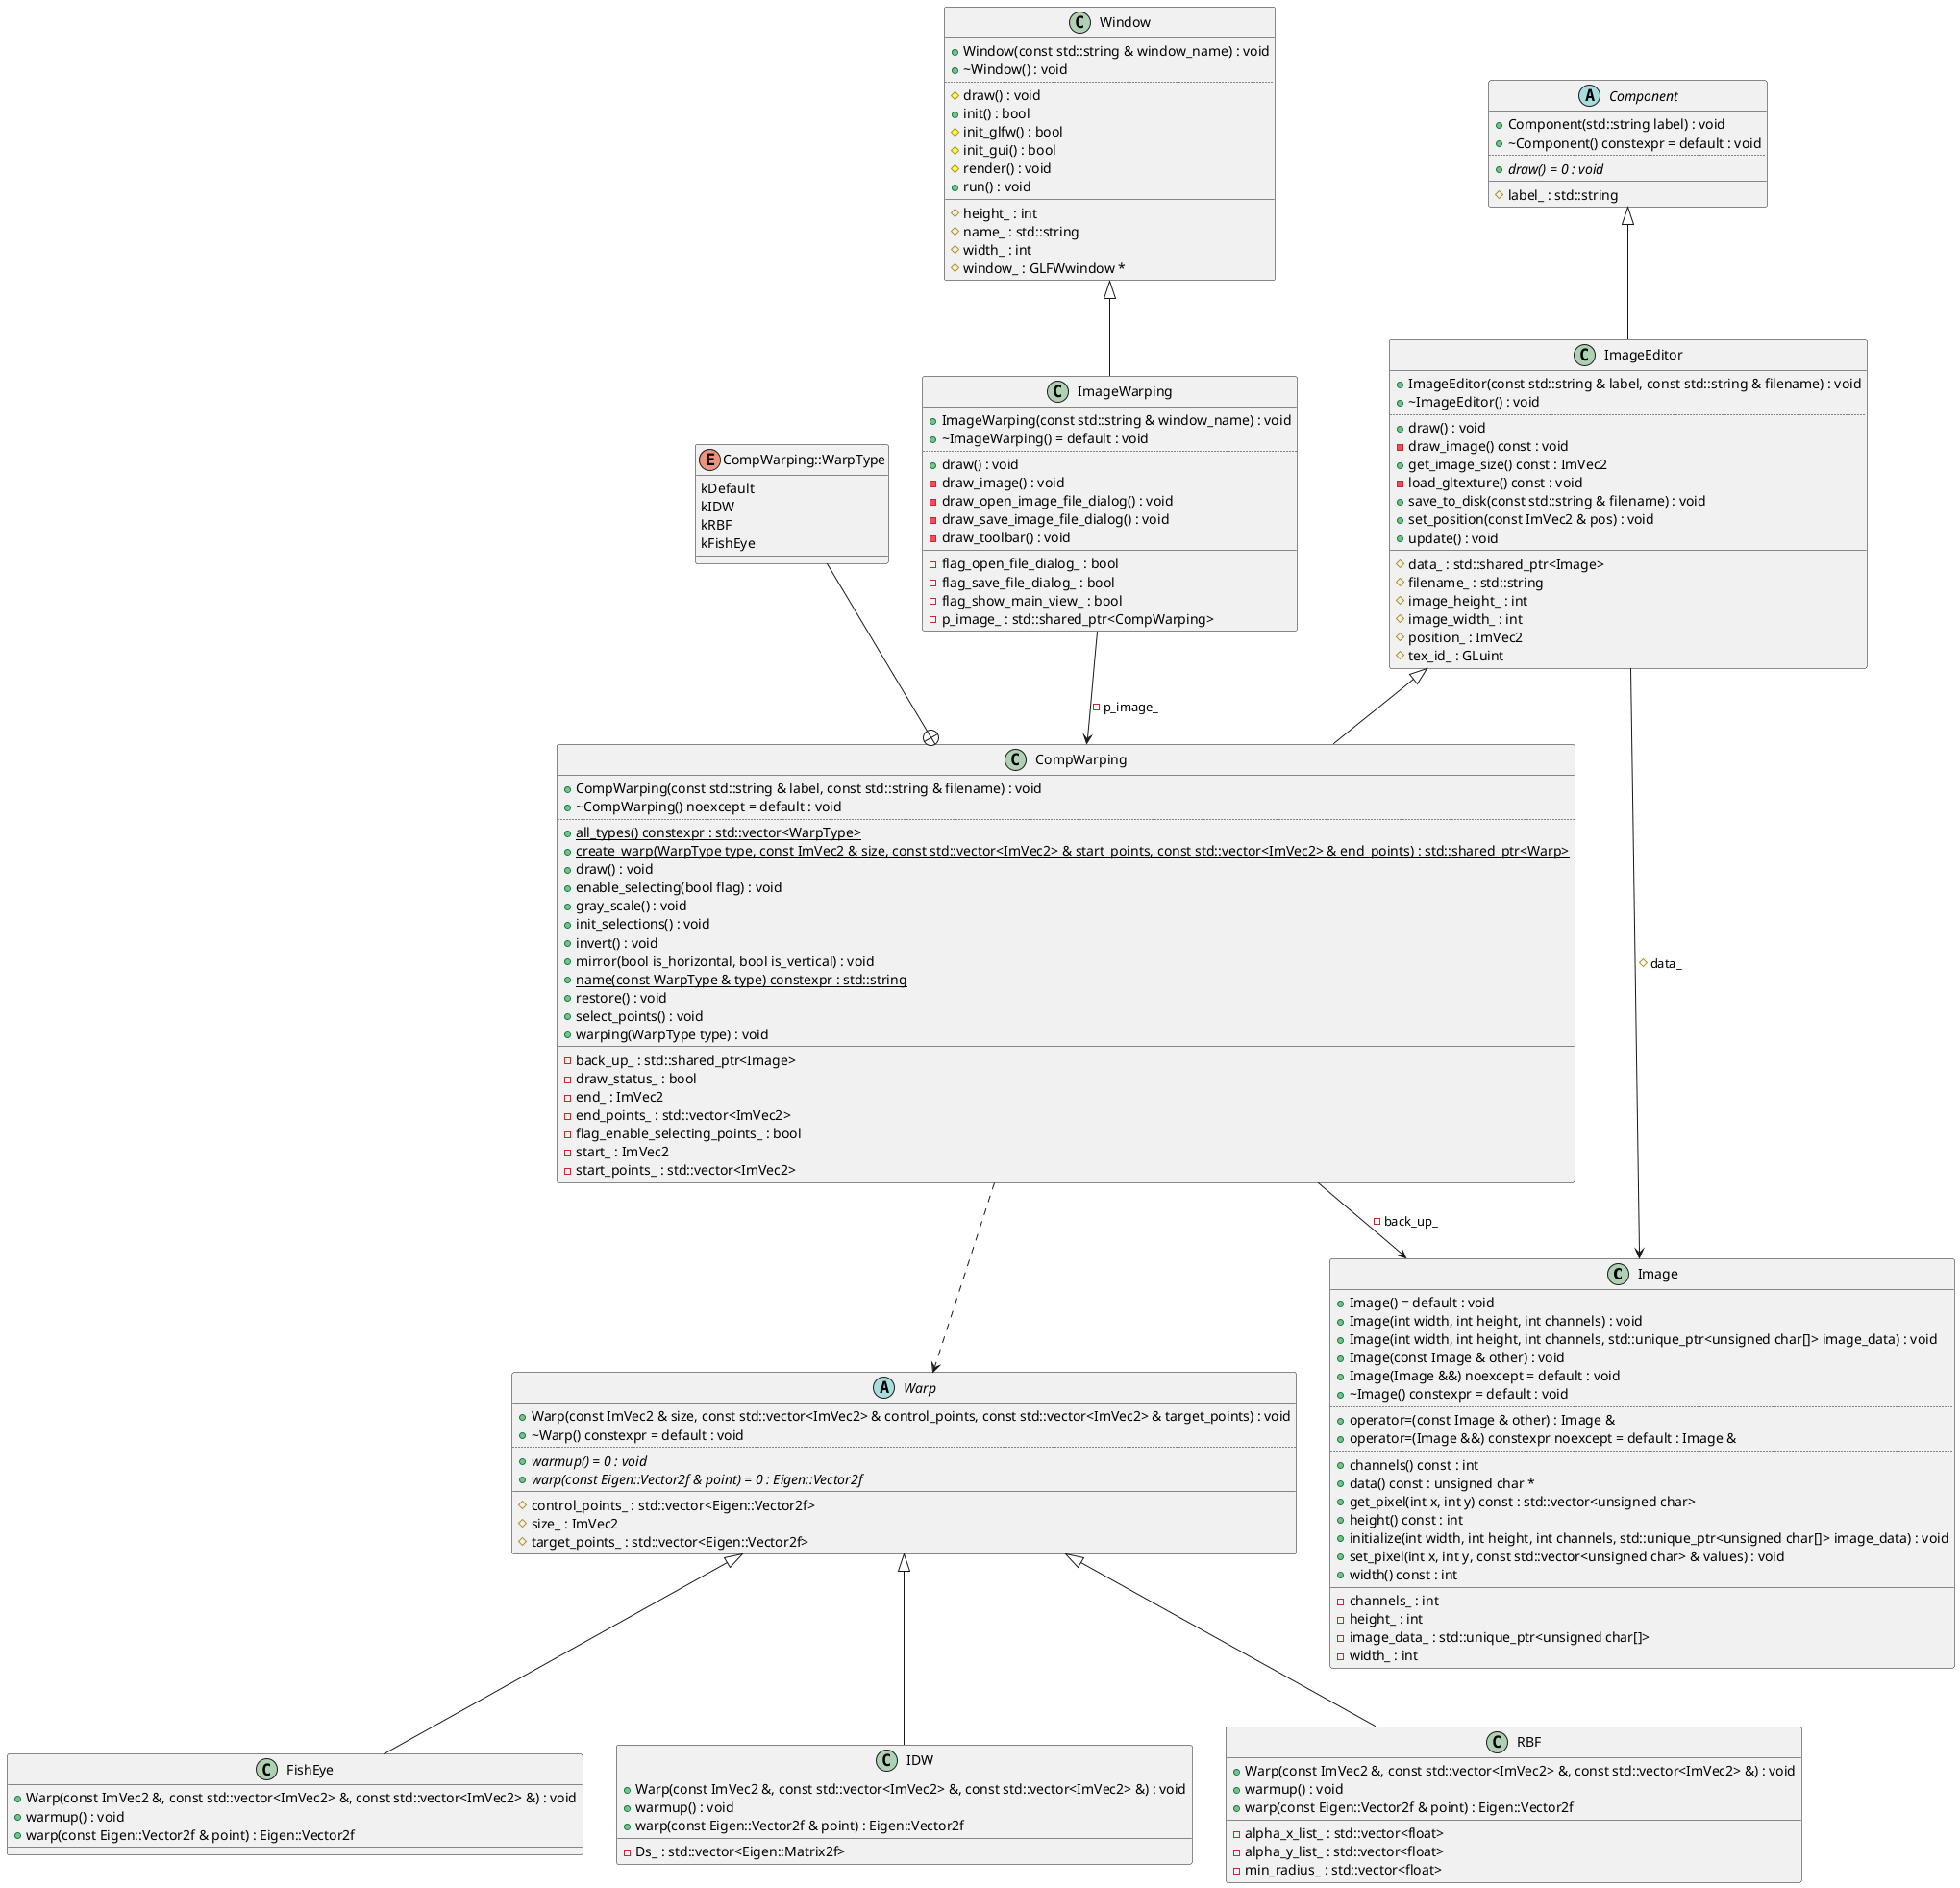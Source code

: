 @startuml
class "Image" as C_0001764073242192532238
class C_0001764073242192532238 {
+Image() = default : void
+Image(int width, int height, int channels) : void
+Image(int width, int height, int channels, std::unique_ptr<unsigned char[]> image_data) : void
+Image(const Image & other) : void
+Image(Image &&) noexcept = default : void
+~Image() constexpr = default : void
..
+operator=(const Image & other) : Image &
+operator=(Image &&) constexpr noexcept = default : Image &
..
+channels() const : int
+data() const : unsigned char *
+get_pixel(int x, int y) const : std::vector<unsigned char>
+height() const : int
+initialize(int width, int height, int channels, std::unique_ptr<unsigned char[]> image_data) : void
+set_pixel(int x, int y, const std::vector<unsigned char> & values) : void
+width() const : int
__
-channels_ : int
-height_ : int
-image_data_ : std::unique_ptr<unsigned char[]>
-width_ : int
}
abstract "Component" as C_0000406813343211604253
abstract C_0000406813343211604253 {
+Component(std::string label) : void
+~Component() constexpr = default : void
..
{abstract} +draw() = 0 : void
__
#label_ : std::string
}
class "ImageEditor" as C_0000601154877475481518
class C_0000601154877475481518 {
+ImageEditor(const std::string & label, const std::string & filename) : void
+~ImageEditor() : void
..
+draw() : void
-draw_image() const : void
+get_image_size() const : ImVec2
-load_gltexture() const : void
+save_to_disk(const std::string & filename) : void
+set_position(const ImVec2 & pos) : void
+update() : void
__
#data_ : std::shared_ptr<Image>
#filename_ : std::string
#image_height_ : int
#image_width_ : int
#position_ : ImVec2
#tex_id_ : GLuint
}
abstract "Warp" as C_0001595410893161647214
abstract C_0001595410893161647214 {
+Warp(const ImVec2 & size, const std::vector<ImVec2> & control_points, const std::vector<ImVec2> & target_points) : void
+~Warp() constexpr = default : void
..
{abstract} +warmup() = 0 : void
{abstract} +warp(const Eigen::Vector2f & point) = 0 : Eigen::Vector2f
__
#control_points_ : std::vector<Eigen::Vector2f>
#size_ : ImVec2
#target_points_ : std::vector<Eigen::Vector2f>
}
class "FishEye" as C_0000601016111793055166
class C_0000601016111793055166 {
+Warp(const ImVec2 &, const std::vector<ImVec2> &, const std::vector<ImVec2> &) : void
+warmup() : void
+warp(const Eigen::Vector2f & point) : Eigen::Vector2f
__
}
class "IDW" as C_0001927117468043333836
class C_0001927117468043333836 {
+Warp(const ImVec2 &, const std::vector<ImVec2> &, const std::vector<ImVec2> &) : void
+warmup() : void
+warp(const Eigen::Vector2f & point) : Eigen::Vector2f
__
-Ds_ : std::vector<Eigen::Matrix2f>
}
class "RBF" as C_0002162317532665236362
class C_0002162317532665236362 {
+Warp(const ImVec2 &, const std::vector<ImVec2> &, const std::vector<ImVec2> &) : void
+warmup() : void
+warp(const Eigen::Vector2f & point) : Eigen::Vector2f
__
-alpha_x_list_ : std::vector<float>
-alpha_y_list_ : std::vector<float>
-min_radius_ : std::vector<float>
}
class "CompWarping" as C_0001147325464576664787
class C_0001147325464576664787 {
+CompWarping(const std::string & label, const std::string & filename) : void
+~CompWarping() noexcept = default : void
..
{static} +all_types() constexpr : std::vector<WarpType>
{static} +create_warp(WarpType type, const ImVec2 & size, const std::vector<ImVec2> & start_points, const std::vector<ImVec2> & end_points) : std::shared_ptr<Warp>
+draw() : void
+enable_selecting(bool flag) : void
+gray_scale() : void
+init_selections() : void
+invert() : void
+mirror(bool is_horizontal, bool is_vertical) : void
{static} +name(const WarpType & type) constexpr : std::string
+restore() : void
+select_points() : void
+warping(WarpType type) : void
__
-back_up_ : std::shared_ptr<Image>
-draw_status_ : bool
-end_ : ImVec2
-end_points_ : std::vector<ImVec2>
-flag_enable_selecting_points_ : bool
-start_ : ImVec2
-start_points_ : std::vector<ImVec2>
}
enum "CompWarping::WarpType" as C_0001380342016375746641
enum C_0001380342016375746641 {
kDefault
kIDW
kRBF
kFishEye
}
class "Window" as C_0000701994109645822129
class C_0000701994109645822129 {
+Window(const std::string & window_name) : void
+~Window() : void
..
#draw() : void
+init() : bool
#init_glfw() : bool
#init_gui() : bool
#render() : void
+run() : void
__
#height_ : int
#name_ : std::string
#width_ : int
#window_ : GLFWwindow *
}
class "ImageWarping" as C_0001974902857875116476
class C_0001974902857875116476 {
+ImageWarping(const std::string & window_name) : void
+~ImageWarping() = default : void
..
+draw() : void
-draw_image() : void
-draw_open_image_file_dialog() : void
-draw_save_image_file_dialog() : void
-draw_toolbar() : void
__
-flag_open_file_dialog_ : bool
-flag_save_file_dialog_ : bool
-flag_show_main_view_ : bool
-p_image_ : std::shared_ptr<CompWarping>
}
C_0000601154877475481518 --> C_0001764073242192532238 : #data_
C_0000406813343211604253 <|-- C_0000601154877475481518
C_0001595410893161647214 <|-- C_0000601016111793055166
C_0001595410893161647214 <|-- C_0001927117468043333836
C_0001595410893161647214 <|-- C_0002162317532665236362
C_0001147325464576664787 ..> C_0001595410893161647214
C_0001147325464576664787 --> C_0001764073242192532238 : -back_up_
C_0000601154877475481518 <|-- C_0001147325464576664787
C_0001380342016375746641 --+ C_0001147325464576664787
C_0001974902857875116476 --> C_0001147325464576664787 : -p_image_
C_0000701994109645822129 <|-- C_0001974902857875116476

'Generated with clang-uml, version 0.5.1-3-g0fac87c
'LLVM version clang version 16.0.6
@enduml

